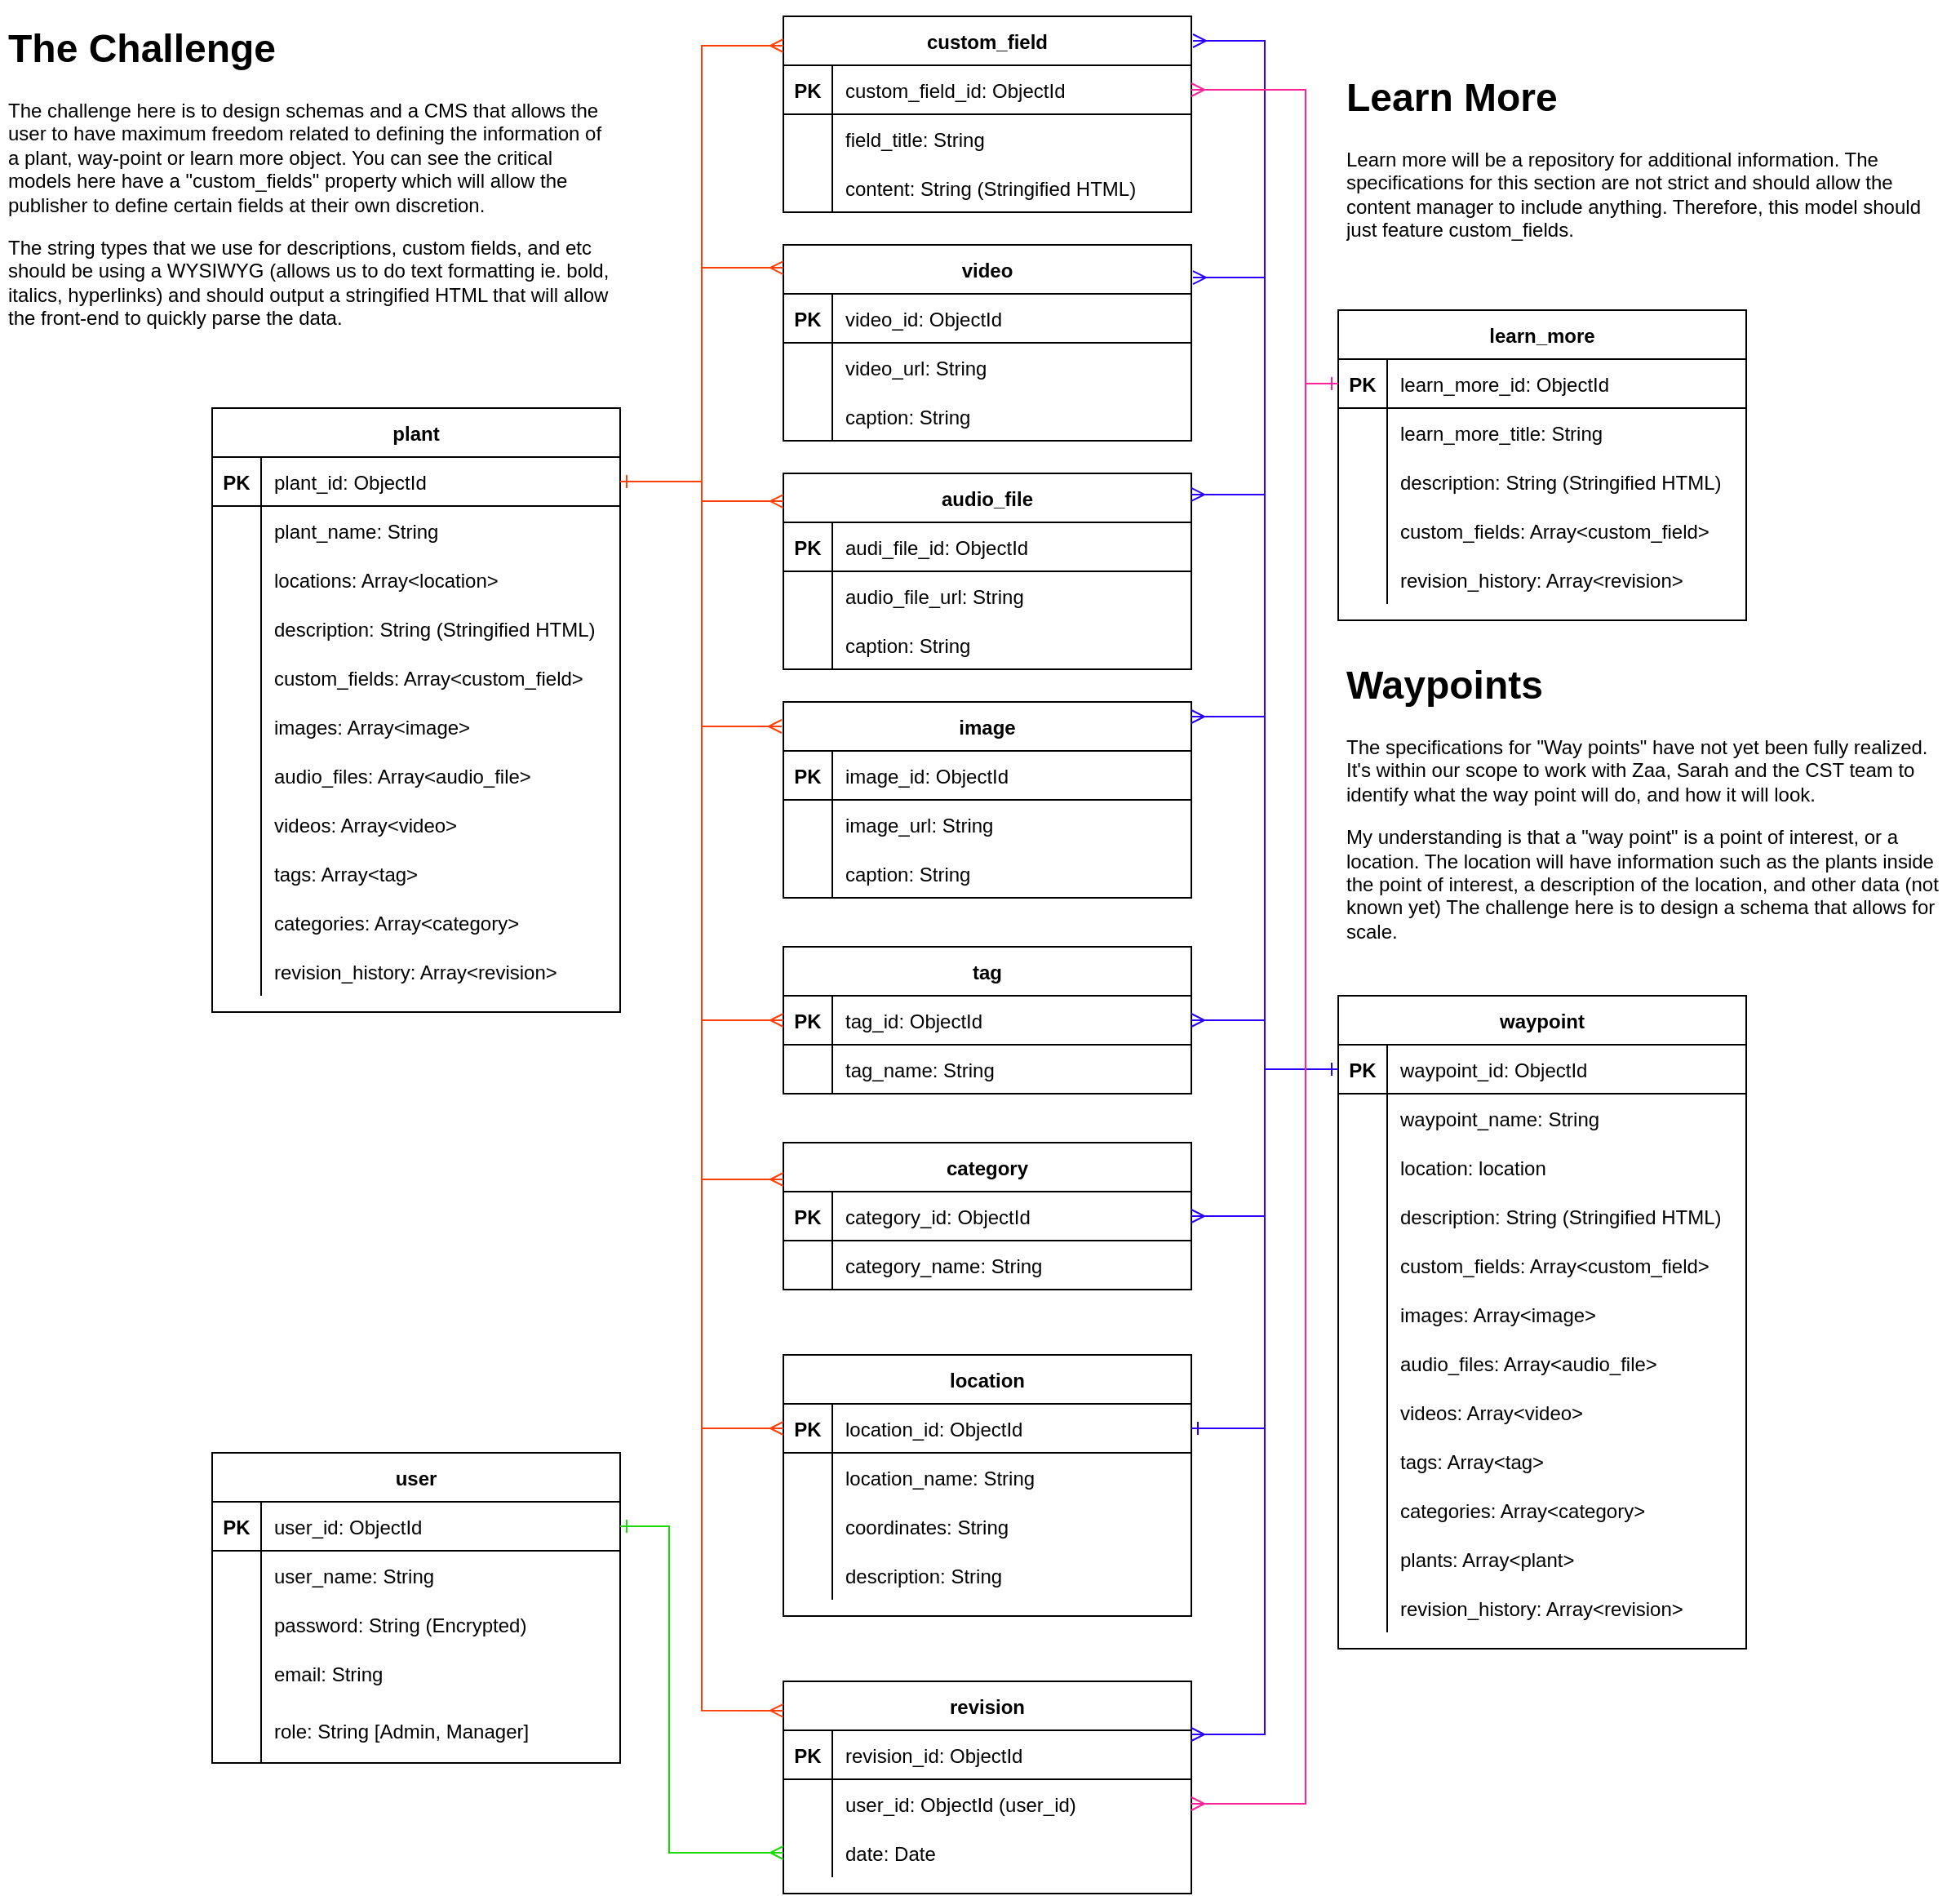 <mxfile version="14.5.3" type="device"><diagram id="R2lEEEUBdFMjLlhIrx00" name="Page-1"><mxGraphModel dx="2196" dy="2409" grid="1" gridSize="10" guides="1" tooltips="1" connect="1" arrows="1" fold="1" page="1" pageScale="1" pageWidth="850" pageHeight="1100" math="0" shadow="0" extFonts="Permanent Marker^https://fonts.googleapis.com/css?family=Permanent+Marker"><root><mxCell id="0"/><mxCell id="1" parent="0"/><mxCell id="C-vyLk0tnHw3VtMMgP7b-23" value="plant" style="shape=table;startSize=30;container=1;collapsible=1;childLayout=tableLayout;fixedRows=1;rowLines=0;fontStyle=1;align=center;resizeLast=1;" parent="1" vertex="1"><mxGeometry x="370" y="80" width="250" height="370" as="geometry"/></mxCell><mxCell id="C-vyLk0tnHw3VtMMgP7b-24" value="" style="shape=partialRectangle;collapsible=0;dropTarget=0;pointerEvents=0;fillColor=none;points=[[0,0.5],[1,0.5]];portConstraint=eastwest;top=0;left=0;right=0;bottom=1;" parent="C-vyLk0tnHw3VtMMgP7b-23" vertex="1"><mxGeometry y="30" width="250" height="30" as="geometry"/></mxCell><mxCell id="C-vyLk0tnHw3VtMMgP7b-25" value="PK" style="shape=partialRectangle;overflow=hidden;connectable=0;fillColor=none;top=0;left=0;bottom=0;right=0;fontStyle=1;" parent="C-vyLk0tnHw3VtMMgP7b-24" vertex="1"><mxGeometry width="30" height="30" as="geometry"/></mxCell><mxCell id="C-vyLk0tnHw3VtMMgP7b-26" value="plant_id: ObjectId" style="shape=partialRectangle;overflow=hidden;connectable=0;fillColor=none;top=0;left=0;bottom=0;right=0;align=left;spacingLeft=6;fontStyle=0;" parent="C-vyLk0tnHw3VtMMgP7b-24" vertex="1"><mxGeometry x="30" width="220" height="30" as="geometry"/></mxCell><mxCell id="C-vyLk0tnHw3VtMMgP7b-27" value="" style="shape=partialRectangle;collapsible=0;dropTarget=0;pointerEvents=0;fillColor=none;points=[[0,0.5],[1,0.5]];portConstraint=eastwest;top=0;left=0;right=0;bottom=0;" parent="C-vyLk0tnHw3VtMMgP7b-23" vertex="1"><mxGeometry y="60" width="250" height="30" as="geometry"/></mxCell><mxCell id="C-vyLk0tnHw3VtMMgP7b-28" value="" style="shape=partialRectangle;overflow=hidden;connectable=0;fillColor=none;top=0;left=0;bottom=0;right=0;" parent="C-vyLk0tnHw3VtMMgP7b-27" vertex="1"><mxGeometry width="30" height="30" as="geometry"/></mxCell><mxCell id="C-vyLk0tnHw3VtMMgP7b-29" value="plant_name: String" style="shape=partialRectangle;overflow=hidden;connectable=0;fillColor=none;top=0;left=0;bottom=0;right=0;align=left;spacingLeft=6;" parent="C-vyLk0tnHw3VtMMgP7b-27" vertex="1"><mxGeometry x="30" width="220" height="30" as="geometry"/></mxCell><mxCell id="nRMLL-V5fSubDmU-MLT4-1" value="" style="shape=partialRectangle;collapsible=0;dropTarget=0;pointerEvents=0;fillColor=none;points=[[0,0.5],[1,0.5]];portConstraint=eastwest;top=0;left=0;right=0;bottom=0;" vertex="1" parent="C-vyLk0tnHw3VtMMgP7b-23"><mxGeometry y="90" width="250" height="30" as="geometry"/></mxCell><mxCell id="nRMLL-V5fSubDmU-MLT4-2" value="" style="shape=partialRectangle;overflow=hidden;connectable=0;fillColor=none;top=0;left=0;bottom=0;right=0;" vertex="1" parent="nRMLL-V5fSubDmU-MLT4-1"><mxGeometry width="30" height="30" as="geometry"/></mxCell><mxCell id="nRMLL-V5fSubDmU-MLT4-3" value="locations: Array&lt;location&gt; " style="shape=partialRectangle;overflow=hidden;connectable=0;fillColor=none;top=0;left=0;bottom=0;right=0;align=left;spacingLeft=6;" vertex="1" parent="nRMLL-V5fSubDmU-MLT4-1"><mxGeometry x="30" width="220" height="30" as="geometry"/></mxCell><mxCell id="nRMLL-V5fSubDmU-MLT4-4" value="" style="shape=partialRectangle;collapsible=0;dropTarget=0;pointerEvents=0;fillColor=none;points=[[0,0.5],[1,0.5]];portConstraint=eastwest;top=0;left=0;right=0;bottom=0;" vertex="1" parent="C-vyLk0tnHw3VtMMgP7b-23"><mxGeometry y="120" width="250" height="30" as="geometry"/></mxCell><mxCell id="nRMLL-V5fSubDmU-MLT4-5" value="" style="shape=partialRectangle;overflow=hidden;connectable=0;fillColor=none;top=0;left=0;bottom=0;right=0;" vertex="1" parent="nRMLL-V5fSubDmU-MLT4-4"><mxGeometry width="30" height="30" as="geometry"/></mxCell><mxCell id="nRMLL-V5fSubDmU-MLT4-6" value="description: String (Stringified HTML)" style="shape=partialRectangle;overflow=hidden;connectable=0;fillColor=none;top=0;left=0;bottom=0;right=0;align=left;spacingLeft=6;" vertex="1" parent="nRMLL-V5fSubDmU-MLT4-4"><mxGeometry x="30" width="220" height="30" as="geometry"/></mxCell><mxCell id="nRMLL-V5fSubDmU-MLT4-7" value="" style="shape=partialRectangle;collapsible=0;dropTarget=0;pointerEvents=0;fillColor=none;points=[[0,0.5],[1,0.5]];portConstraint=eastwest;top=0;left=0;right=0;bottom=0;" vertex="1" parent="C-vyLk0tnHw3VtMMgP7b-23"><mxGeometry y="150" width="250" height="30" as="geometry"/></mxCell><mxCell id="nRMLL-V5fSubDmU-MLT4-8" value="" style="shape=partialRectangle;overflow=hidden;connectable=0;fillColor=none;top=0;left=0;bottom=0;right=0;" vertex="1" parent="nRMLL-V5fSubDmU-MLT4-7"><mxGeometry width="30" height="30" as="geometry"/></mxCell><mxCell id="nRMLL-V5fSubDmU-MLT4-9" value="custom_fields: Array&lt;custom_field&gt;" style="shape=partialRectangle;overflow=hidden;connectable=0;fillColor=none;top=0;left=0;bottom=0;right=0;align=left;spacingLeft=6;" vertex="1" parent="nRMLL-V5fSubDmU-MLT4-7"><mxGeometry x="30" width="220" height="30" as="geometry"/></mxCell><mxCell id="nRMLL-V5fSubDmU-MLT4-10" value="" style="shape=partialRectangle;collapsible=0;dropTarget=0;pointerEvents=0;fillColor=none;points=[[0,0.5],[1,0.5]];portConstraint=eastwest;top=0;left=0;right=0;bottom=0;" vertex="1" parent="C-vyLk0tnHw3VtMMgP7b-23"><mxGeometry y="180" width="250" height="30" as="geometry"/></mxCell><mxCell id="nRMLL-V5fSubDmU-MLT4-11" value="" style="shape=partialRectangle;overflow=hidden;connectable=0;fillColor=none;top=0;left=0;bottom=0;right=0;" vertex="1" parent="nRMLL-V5fSubDmU-MLT4-10"><mxGeometry width="30" height="30" as="geometry"/></mxCell><mxCell id="nRMLL-V5fSubDmU-MLT4-12" value="images: Array&lt;image&gt;" style="shape=partialRectangle;overflow=hidden;connectable=0;fillColor=none;top=0;left=0;bottom=0;right=0;align=left;spacingLeft=6;" vertex="1" parent="nRMLL-V5fSubDmU-MLT4-10"><mxGeometry x="30" width="220" height="30" as="geometry"/></mxCell><mxCell id="nRMLL-V5fSubDmU-MLT4-13" value="" style="shape=partialRectangle;collapsible=0;dropTarget=0;pointerEvents=0;fillColor=none;points=[[0,0.5],[1,0.5]];portConstraint=eastwest;top=0;left=0;right=0;bottom=0;" vertex="1" parent="C-vyLk0tnHw3VtMMgP7b-23"><mxGeometry y="210" width="250" height="30" as="geometry"/></mxCell><mxCell id="nRMLL-V5fSubDmU-MLT4-14" value="" style="shape=partialRectangle;overflow=hidden;connectable=0;fillColor=none;top=0;left=0;bottom=0;right=0;" vertex="1" parent="nRMLL-V5fSubDmU-MLT4-13"><mxGeometry width="30" height="30" as="geometry"/></mxCell><mxCell id="nRMLL-V5fSubDmU-MLT4-15" value="audio_files: Array&lt;audio_file&gt;" style="shape=partialRectangle;overflow=hidden;connectable=0;fillColor=none;top=0;left=0;bottom=0;right=0;align=left;spacingLeft=6;" vertex="1" parent="nRMLL-V5fSubDmU-MLT4-13"><mxGeometry x="30" width="220" height="30" as="geometry"/></mxCell><mxCell id="nRMLL-V5fSubDmU-MLT4-16" value="" style="shape=partialRectangle;collapsible=0;dropTarget=0;pointerEvents=0;fillColor=none;points=[[0,0.5],[1,0.5]];portConstraint=eastwest;top=0;left=0;right=0;bottom=0;" vertex="1" parent="C-vyLk0tnHw3VtMMgP7b-23"><mxGeometry y="240" width="250" height="30" as="geometry"/></mxCell><mxCell id="nRMLL-V5fSubDmU-MLT4-17" value="" style="shape=partialRectangle;overflow=hidden;connectable=0;fillColor=none;top=0;left=0;bottom=0;right=0;" vertex="1" parent="nRMLL-V5fSubDmU-MLT4-16"><mxGeometry width="30" height="30" as="geometry"/></mxCell><mxCell id="nRMLL-V5fSubDmU-MLT4-18" value="videos: Array&lt;video&gt;" style="shape=partialRectangle;overflow=hidden;connectable=0;fillColor=none;top=0;left=0;bottom=0;right=0;align=left;spacingLeft=6;" vertex="1" parent="nRMLL-V5fSubDmU-MLT4-16"><mxGeometry x="30" width="220" height="30" as="geometry"/></mxCell><mxCell id="nRMLL-V5fSubDmU-MLT4-79" value="" style="shape=partialRectangle;collapsible=0;dropTarget=0;pointerEvents=0;fillColor=none;points=[[0,0.5],[1,0.5]];portConstraint=eastwest;top=0;left=0;right=0;bottom=0;" vertex="1" parent="C-vyLk0tnHw3VtMMgP7b-23"><mxGeometry y="270" width="250" height="30" as="geometry"/></mxCell><mxCell id="nRMLL-V5fSubDmU-MLT4-80" value="" style="shape=partialRectangle;overflow=hidden;connectable=0;fillColor=none;top=0;left=0;bottom=0;right=0;" vertex="1" parent="nRMLL-V5fSubDmU-MLT4-79"><mxGeometry width="30" height="30" as="geometry"/></mxCell><mxCell id="nRMLL-V5fSubDmU-MLT4-81" value="tags: Array&lt;tag&gt;" style="shape=partialRectangle;overflow=hidden;connectable=0;fillColor=none;top=0;left=0;bottom=0;right=0;align=left;spacingLeft=6;" vertex="1" parent="nRMLL-V5fSubDmU-MLT4-79"><mxGeometry x="30" width="220" height="30" as="geometry"/></mxCell><mxCell id="nRMLL-V5fSubDmU-MLT4-82" value="" style="shape=partialRectangle;collapsible=0;dropTarget=0;pointerEvents=0;fillColor=none;points=[[0,0.5],[1,0.5]];portConstraint=eastwest;top=0;left=0;right=0;bottom=0;" vertex="1" parent="C-vyLk0tnHw3VtMMgP7b-23"><mxGeometry y="300" width="250" height="30" as="geometry"/></mxCell><mxCell id="nRMLL-V5fSubDmU-MLT4-83" value="" style="shape=partialRectangle;overflow=hidden;connectable=0;fillColor=none;top=0;left=0;bottom=0;right=0;" vertex="1" parent="nRMLL-V5fSubDmU-MLT4-82"><mxGeometry width="30" height="30" as="geometry"/></mxCell><mxCell id="nRMLL-V5fSubDmU-MLT4-84" value="categories: Array&lt;category&gt;" style="shape=partialRectangle;overflow=hidden;connectable=0;fillColor=none;top=0;left=0;bottom=0;right=0;align=left;spacingLeft=6;" vertex="1" parent="nRMLL-V5fSubDmU-MLT4-82"><mxGeometry x="30" width="220" height="30" as="geometry"/></mxCell><mxCell id="nRMLL-V5fSubDmU-MLT4-229" value="" style="shape=partialRectangle;collapsible=0;dropTarget=0;pointerEvents=0;fillColor=none;points=[[0,0.5],[1,0.5]];portConstraint=eastwest;top=0;left=0;right=0;bottom=0;" vertex="1" parent="C-vyLk0tnHw3VtMMgP7b-23"><mxGeometry y="330" width="250" height="30" as="geometry"/></mxCell><mxCell id="nRMLL-V5fSubDmU-MLT4-230" value="" style="shape=partialRectangle;overflow=hidden;connectable=0;fillColor=none;top=0;left=0;bottom=0;right=0;" vertex="1" parent="nRMLL-V5fSubDmU-MLT4-229"><mxGeometry width="30" height="30" as="geometry"/></mxCell><mxCell id="nRMLL-V5fSubDmU-MLT4-231" value="revision_history: Array&lt;revision&gt;" style="shape=partialRectangle;overflow=hidden;connectable=0;fillColor=none;top=0;left=0;bottom=0;right=0;align=left;spacingLeft=6;" vertex="1" parent="nRMLL-V5fSubDmU-MLT4-229"><mxGeometry x="30" width="220" height="30" as="geometry"/></mxCell><mxCell id="nRMLL-V5fSubDmU-MLT4-19" value="custom_field" style="shape=table;startSize=30;container=1;collapsible=1;childLayout=tableLayout;fixedRows=1;rowLines=0;fontStyle=1;align=center;resizeLast=1;" vertex="1" parent="1"><mxGeometry x="720" y="-160" width="250" height="120" as="geometry"/></mxCell><mxCell id="nRMLL-V5fSubDmU-MLT4-20" value="" style="shape=partialRectangle;collapsible=0;dropTarget=0;pointerEvents=0;fillColor=none;points=[[0,0.5],[1,0.5]];portConstraint=eastwest;top=0;left=0;right=0;bottom=1;" vertex="1" parent="nRMLL-V5fSubDmU-MLT4-19"><mxGeometry y="30" width="250" height="30" as="geometry"/></mxCell><mxCell id="nRMLL-V5fSubDmU-MLT4-21" value="PK" style="shape=partialRectangle;overflow=hidden;connectable=0;fillColor=none;top=0;left=0;bottom=0;right=0;fontStyle=1;" vertex="1" parent="nRMLL-V5fSubDmU-MLT4-20"><mxGeometry width="30" height="30" as="geometry"/></mxCell><mxCell id="nRMLL-V5fSubDmU-MLT4-22" value="custom_field_id: ObjectId" style="shape=partialRectangle;overflow=hidden;connectable=0;fillColor=none;top=0;left=0;bottom=0;right=0;align=left;spacingLeft=6;fontStyle=0;" vertex="1" parent="nRMLL-V5fSubDmU-MLT4-20"><mxGeometry x="30" width="220" height="30" as="geometry"/></mxCell><mxCell id="nRMLL-V5fSubDmU-MLT4-23" value="" style="shape=partialRectangle;collapsible=0;dropTarget=0;pointerEvents=0;fillColor=none;points=[[0,0.5],[1,0.5]];portConstraint=eastwest;top=0;left=0;right=0;bottom=0;" vertex="1" parent="nRMLL-V5fSubDmU-MLT4-19"><mxGeometry y="60" width="250" height="30" as="geometry"/></mxCell><mxCell id="nRMLL-V5fSubDmU-MLT4-24" value="" style="shape=partialRectangle;overflow=hidden;connectable=0;fillColor=none;top=0;left=0;bottom=0;right=0;" vertex="1" parent="nRMLL-V5fSubDmU-MLT4-23"><mxGeometry width="30" height="30" as="geometry"/></mxCell><mxCell id="nRMLL-V5fSubDmU-MLT4-25" value="field_title: String" style="shape=partialRectangle;overflow=hidden;connectable=0;fillColor=none;top=0;left=0;bottom=0;right=0;align=left;spacingLeft=6;" vertex="1" parent="nRMLL-V5fSubDmU-MLT4-23"><mxGeometry x="30" width="220" height="30" as="geometry"/></mxCell><mxCell id="nRMLL-V5fSubDmU-MLT4-26" value="" style="shape=partialRectangle;collapsible=0;dropTarget=0;pointerEvents=0;fillColor=none;points=[[0,0.5],[1,0.5]];portConstraint=eastwest;top=0;left=0;right=0;bottom=0;" vertex="1" parent="nRMLL-V5fSubDmU-MLT4-19"><mxGeometry y="90" width="250" height="30" as="geometry"/></mxCell><mxCell id="nRMLL-V5fSubDmU-MLT4-27" value="" style="shape=partialRectangle;overflow=hidden;connectable=0;fillColor=none;top=0;left=0;bottom=0;right=0;" vertex="1" parent="nRMLL-V5fSubDmU-MLT4-26"><mxGeometry width="30" height="30" as="geometry"/></mxCell><mxCell id="nRMLL-V5fSubDmU-MLT4-28" value="content: String (Stringified HTML)" style="shape=partialRectangle;overflow=hidden;connectable=0;fillColor=none;top=0;left=0;bottom=0;right=0;align=left;spacingLeft=6;" vertex="1" parent="nRMLL-V5fSubDmU-MLT4-26"><mxGeometry x="30" width="220" height="30" as="geometry"/></mxCell><mxCell id="nRMLL-V5fSubDmU-MLT4-45" value="image" style="shape=table;startSize=30;container=1;collapsible=1;childLayout=tableLayout;fixedRows=1;rowLines=0;fontStyle=1;align=center;resizeLast=1;" vertex="1" parent="1"><mxGeometry x="720" y="260" width="250" height="120" as="geometry"/></mxCell><mxCell id="nRMLL-V5fSubDmU-MLT4-46" value="" style="shape=partialRectangle;collapsible=0;dropTarget=0;pointerEvents=0;fillColor=none;points=[[0,0.5],[1,0.5]];portConstraint=eastwest;top=0;left=0;right=0;bottom=1;" vertex="1" parent="nRMLL-V5fSubDmU-MLT4-45"><mxGeometry y="30" width="250" height="30" as="geometry"/></mxCell><mxCell id="nRMLL-V5fSubDmU-MLT4-47" value="PK" style="shape=partialRectangle;overflow=hidden;connectable=0;fillColor=none;top=0;left=0;bottom=0;right=0;fontStyle=1;" vertex="1" parent="nRMLL-V5fSubDmU-MLT4-46"><mxGeometry width="30" height="30" as="geometry"/></mxCell><mxCell id="nRMLL-V5fSubDmU-MLT4-48" value="image_id: ObjectId" style="shape=partialRectangle;overflow=hidden;connectable=0;fillColor=none;top=0;left=0;bottom=0;right=0;align=left;spacingLeft=6;fontStyle=0;" vertex="1" parent="nRMLL-V5fSubDmU-MLT4-46"><mxGeometry x="30" width="220" height="30" as="geometry"/></mxCell><mxCell id="nRMLL-V5fSubDmU-MLT4-49" value="" style="shape=partialRectangle;collapsible=0;dropTarget=0;pointerEvents=0;fillColor=none;points=[[0,0.5],[1,0.5]];portConstraint=eastwest;top=0;left=0;right=0;bottom=0;" vertex="1" parent="nRMLL-V5fSubDmU-MLT4-45"><mxGeometry y="60" width="250" height="30" as="geometry"/></mxCell><mxCell id="nRMLL-V5fSubDmU-MLT4-50" value="" style="shape=partialRectangle;overflow=hidden;connectable=0;fillColor=none;top=0;left=0;bottom=0;right=0;" vertex="1" parent="nRMLL-V5fSubDmU-MLT4-49"><mxGeometry width="30" height="30" as="geometry"/></mxCell><mxCell id="nRMLL-V5fSubDmU-MLT4-51" value="image_url: String" style="shape=partialRectangle;overflow=hidden;connectable=0;fillColor=none;top=0;left=0;bottom=0;right=0;align=left;spacingLeft=6;" vertex="1" parent="nRMLL-V5fSubDmU-MLT4-49"><mxGeometry x="30" width="220" height="30" as="geometry"/></mxCell><mxCell id="nRMLL-V5fSubDmU-MLT4-52" value="" style="shape=partialRectangle;collapsible=0;dropTarget=0;pointerEvents=0;fillColor=none;points=[[0,0.5],[1,0.5]];portConstraint=eastwest;top=0;left=0;right=0;bottom=0;" vertex="1" parent="nRMLL-V5fSubDmU-MLT4-45"><mxGeometry y="90" width="250" height="30" as="geometry"/></mxCell><mxCell id="nRMLL-V5fSubDmU-MLT4-53" value="" style="shape=partialRectangle;overflow=hidden;connectable=0;fillColor=none;top=0;left=0;bottom=0;right=0;" vertex="1" parent="nRMLL-V5fSubDmU-MLT4-52"><mxGeometry width="30" height="30" as="geometry"/></mxCell><mxCell id="nRMLL-V5fSubDmU-MLT4-54" value="caption: String" style="shape=partialRectangle;overflow=hidden;connectable=0;fillColor=none;top=0;left=0;bottom=0;right=0;align=left;spacingLeft=6;" vertex="1" parent="nRMLL-V5fSubDmU-MLT4-52"><mxGeometry x="30" width="220" height="30" as="geometry"/></mxCell><mxCell id="nRMLL-V5fSubDmU-MLT4-55" value="audio_file" style="shape=table;startSize=30;container=1;collapsible=1;childLayout=tableLayout;fixedRows=1;rowLines=0;fontStyle=1;align=center;resizeLast=1;" vertex="1" parent="1"><mxGeometry x="720" y="120" width="250" height="120" as="geometry"/></mxCell><mxCell id="nRMLL-V5fSubDmU-MLT4-56" value="" style="shape=partialRectangle;collapsible=0;dropTarget=0;pointerEvents=0;fillColor=none;points=[[0,0.5],[1,0.5]];portConstraint=eastwest;top=0;left=0;right=0;bottom=1;" vertex="1" parent="nRMLL-V5fSubDmU-MLT4-55"><mxGeometry y="30" width="250" height="30" as="geometry"/></mxCell><mxCell id="nRMLL-V5fSubDmU-MLT4-57" value="PK" style="shape=partialRectangle;overflow=hidden;connectable=0;fillColor=none;top=0;left=0;bottom=0;right=0;fontStyle=1;" vertex="1" parent="nRMLL-V5fSubDmU-MLT4-56"><mxGeometry width="30" height="30" as="geometry"/></mxCell><mxCell id="nRMLL-V5fSubDmU-MLT4-58" value="audi_file_id: ObjectId" style="shape=partialRectangle;overflow=hidden;connectable=0;fillColor=none;top=0;left=0;bottom=0;right=0;align=left;spacingLeft=6;fontStyle=0;" vertex="1" parent="nRMLL-V5fSubDmU-MLT4-56"><mxGeometry x="30" width="220" height="30" as="geometry"/></mxCell><mxCell id="nRMLL-V5fSubDmU-MLT4-59" value="" style="shape=partialRectangle;collapsible=0;dropTarget=0;pointerEvents=0;fillColor=none;points=[[0,0.5],[1,0.5]];portConstraint=eastwest;top=0;left=0;right=0;bottom=0;" vertex="1" parent="nRMLL-V5fSubDmU-MLT4-55"><mxGeometry y="60" width="250" height="30" as="geometry"/></mxCell><mxCell id="nRMLL-V5fSubDmU-MLT4-60" value="" style="shape=partialRectangle;overflow=hidden;connectable=0;fillColor=none;top=0;left=0;bottom=0;right=0;" vertex="1" parent="nRMLL-V5fSubDmU-MLT4-59"><mxGeometry width="30" height="30" as="geometry"/></mxCell><mxCell id="nRMLL-V5fSubDmU-MLT4-61" value="audio_file_url: String" style="shape=partialRectangle;overflow=hidden;connectable=0;fillColor=none;top=0;left=0;bottom=0;right=0;align=left;spacingLeft=6;" vertex="1" parent="nRMLL-V5fSubDmU-MLT4-59"><mxGeometry x="30" width="220" height="30" as="geometry"/></mxCell><mxCell id="nRMLL-V5fSubDmU-MLT4-62" value="" style="shape=partialRectangle;collapsible=0;dropTarget=0;pointerEvents=0;fillColor=none;points=[[0,0.5],[1,0.5]];portConstraint=eastwest;top=0;left=0;right=0;bottom=0;" vertex="1" parent="nRMLL-V5fSubDmU-MLT4-55"><mxGeometry y="90" width="250" height="30" as="geometry"/></mxCell><mxCell id="nRMLL-V5fSubDmU-MLT4-63" value="" style="shape=partialRectangle;overflow=hidden;connectable=0;fillColor=none;top=0;left=0;bottom=0;right=0;" vertex="1" parent="nRMLL-V5fSubDmU-MLT4-62"><mxGeometry width="30" height="30" as="geometry"/></mxCell><mxCell id="nRMLL-V5fSubDmU-MLT4-64" value="caption: String" style="shape=partialRectangle;overflow=hidden;connectable=0;fillColor=none;top=0;left=0;bottom=0;right=0;align=left;spacingLeft=6;" vertex="1" parent="nRMLL-V5fSubDmU-MLT4-62"><mxGeometry x="30" width="220" height="30" as="geometry"/></mxCell><mxCell id="nRMLL-V5fSubDmU-MLT4-65" value="video" style="shape=table;startSize=30;container=1;collapsible=1;childLayout=tableLayout;fixedRows=1;rowLines=0;fontStyle=1;align=center;resizeLast=1;" vertex="1" parent="1"><mxGeometry x="720" y="-20" width="250" height="120" as="geometry"/></mxCell><mxCell id="nRMLL-V5fSubDmU-MLT4-66" value="" style="shape=partialRectangle;collapsible=0;dropTarget=0;pointerEvents=0;fillColor=none;points=[[0,0.5],[1,0.5]];portConstraint=eastwest;top=0;left=0;right=0;bottom=1;" vertex="1" parent="nRMLL-V5fSubDmU-MLT4-65"><mxGeometry y="30" width="250" height="30" as="geometry"/></mxCell><mxCell id="nRMLL-V5fSubDmU-MLT4-67" value="PK" style="shape=partialRectangle;overflow=hidden;connectable=0;fillColor=none;top=0;left=0;bottom=0;right=0;fontStyle=1;" vertex="1" parent="nRMLL-V5fSubDmU-MLT4-66"><mxGeometry width="30" height="30" as="geometry"/></mxCell><mxCell id="nRMLL-V5fSubDmU-MLT4-68" value="video_id: ObjectId" style="shape=partialRectangle;overflow=hidden;connectable=0;fillColor=none;top=0;left=0;bottom=0;right=0;align=left;spacingLeft=6;fontStyle=0;" vertex="1" parent="nRMLL-V5fSubDmU-MLT4-66"><mxGeometry x="30" width="220" height="30" as="geometry"/></mxCell><mxCell id="nRMLL-V5fSubDmU-MLT4-69" value="" style="shape=partialRectangle;collapsible=0;dropTarget=0;pointerEvents=0;fillColor=none;points=[[0,0.5],[1,0.5]];portConstraint=eastwest;top=0;left=0;right=0;bottom=0;" vertex="1" parent="nRMLL-V5fSubDmU-MLT4-65"><mxGeometry y="60" width="250" height="30" as="geometry"/></mxCell><mxCell id="nRMLL-V5fSubDmU-MLT4-70" value="" style="shape=partialRectangle;overflow=hidden;connectable=0;fillColor=none;top=0;left=0;bottom=0;right=0;" vertex="1" parent="nRMLL-V5fSubDmU-MLT4-69"><mxGeometry width="30" height="30" as="geometry"/></mxCell><mxCell id="nRMLL-V5fSubDmU-MLT4-71" value="video_url: String" style="shape=partialRectangle;overflow=hidden;connectable=0;fillColor=none;top=0;left=0;bottom=0;right=0;align=left;spacingLeft=6;" vertex="1" parent="nRMLL-V5fSubDmU-MLT4-69"><mxGeometry x="30" width="220" height="30" as="geometry"/></mxCell><mxCell id="nRMLL-V5fSubDmU-MLT4-72" value="" style="shape=partialRectangle;collapsible=0;dropTarget=0;pointerEvents=0;fillColor=none;points=[[0,0.5],[1,0.5]];portConstraint=eastwest;top=0;left=0;right=0;bottom=0;" vertex="1" parent="nRMLL-V5fSubDmU-MLT4-65"><mxGeometry y="90" width="250" height="30" as="geometry"/></mxCell><mxCell id="nRMLL-V5fSubDmU-MLT4-73" value="" style="shape=partialRectangle;overflow=hidden;connectable=0;fillColor=none;top=0;left=0;bottom=0;right=0;" vertex="1" parent="nRMLL-V5fSubDmU-MLT4-72"><mxGeometry width="30" height="30" as="geometry"/></mxCell><mxCell id="nRMLL-V5fSubDmU-MLT4-74" value="caption: String" style="shape=partialRectangle;overflow=hidden;connectable=0;fillColor=none;top=0;left=0;bottom=0;right=0;align=left;spacingLeft=6;" vertex="1" parent="nRMLL-V5fSubDmU-MLT4-72"><mxGeometry x="30" width="220" height="30" as="geometry"/></mxCell><mxCell id="nRMLL-V5fSubDmU-MLT4-75" style="edgeStyle=orthogonalEdgeStyle;rounded=0;orthogonalLoop=1;jettySize=auto;html=1;exitX=1;exitY=0.5;exitDx=0;exitDy=0;entryX=0;entryY=0.15;entryDx=0;entryDy=0;entryPerimeter=0;endArrow=ERmany;endFill=0;strokeColor=#FF3F05;" edge="1" parent="1" source="C-vyLk0tnHw3VtMMgP7b-24" target="nRMLL-V5fSubDmU-MLT4-19"><mxGeometry relative="1" as="geometry"/></mxCell><mxCell id="nRMLL-V5fSubDmU-MLT4-76" style="edgeStyle=orthogonalEdgeStyle;rounded=0;orthogonalLoop=1;jettySize=auto;html=1;exitX=1;exitY=0.5;exitDx=0;exitDy=0;entryX=0;entryY=0.117;entryDx=0;entryDy=0;entryPerimeter=0;endArrow=ERmany;endFill=0;strokeColor=#FF3F05;" edge="1" parent="1" source="C-vyLk0tnHw3VtMMgP7b-24" target="nRMLL-V5fSubDmU-MLT4-65"><mxGeometry relative="1" as="geometry"/></mxCell><mxCell id="nRMLL-V5fSubDmU-MLT4-77" style="edgeStyle=orthogonalEdgeStyle;rounded=0;orthogonalLoop=1;jettySize=auto;html=1;exitX=1;exitY=0.5;exitDx=0;exitDy=0;entryX=0;entryY=0.142;entryDx=0;entryDy=0;entryPerimeter=0;endArrow=ERmany;endFill=0;strokeColor=#FF3F05;" edge="1" parent="1" source="C-vyLk0tnHw3VtMMgP7b-24" target="nRMLL-V5fSubDmU-MLT4-55"><mxGeometry relative="1" as="geometry"/></mxCell><mxCell id="nRMLL-V5fSubDmU-MLT4-78" style="edgeStyle=orthogonalEdgeStyle;rounded=0;orthogonalLoop=1;jettySize=auto;html=1;exitX=1;exitY=0.5;exitDx=0;exitDy=0;entryX=-0.004;entryY=0.125;entryDx=0;entryDy=0;entryPerimeter=0;endArrow=ERmany;endFill=0;strokeColor=#FF3F05;" edge="1" parent="1" source="C-vyLk0tnHw3VtMMgP7b-24" target="nRMLL-V5fSubDmU-MLT4-45"><mxGeometry relative="1" as="geometry"/></mxCell><mxCell id="nRMLL-V5fSubDmU-MLT4-86" value="tag" style="shape=table;startSize=30;container=1;collapsible=1;childLayout=tableLayout;fixedRows=1;rowLines=0;fontStyle=1;align=center;resizeLast=1;" vertex="1" parent="1"><mxGeometry x="720" y="410" width="250" height="90" as="geometry"/></mxCell><mxCell id="nRMLL-V5fSubDmU-MLT4-87" value="" style="shape=partialRectangle;collapsible=0;dropTarget=0;pointerEvents=0;fillColor=none;points=[[0,0.5],[1,0.5]];portConstraint=eastwest;top=0;left=0;right=0;bottom=1;" vertex="1" parent="nRMLL-V5fSubDmU-MLT4-86"><mxGeometry y="30" width="250" height="30" as="geometry"/></mxCell><mxCell id="nRMLL-V5fSubDmU-MLT4-88" value="PK" style="shape=partialRectangle;overflow=hidden;connectable=0;fillColor=none;top=0;left=0;bottom=0;right=0;fontStyle=1;" vertex="1" parent="nRMLL-V5fSubDmU-MLT4-87"><mxGeometry width="30" height="30" as="geometry"/></mxCell><mxCell id="nRMLL-V5fSubDmU-MLT4-89" value="tag_id: ObjectId" style="shape=partialRectangle;overflow=hidden;connectable=0;fillColor=none;top=0;left=0;bottom=0;right=0;align=left;spacingLeft=6;fontStyle=0;" vertex="1" parent="nRMLL-V5fSubDmU-MLT4-87"><mxGeometry x="30" width="220" height="30" as="geometry"/></mxCell><mxCell id="nRMLL-V5fSubDmU-MLT4-90" value="" style="shape=partialRectangle;collapsible=0;dropTarget=0;pointerEvents=0;fillColor=none;points=[[0,0.5],[1,0.5]];portConstraint=eastwest;top=0;left=0;right=0;bottom=0;" vertex="1" parent="nRMLL-V5fSubDmU-MLT4-86"><mxGeometry y="60" width="250" height="30" as="geometry"/></mxCell><mxCell id="nRMLL-V5fSubDmU-MLT4-91" value="" style="shape=partialRectangle;overflow=hidden;connectable=0;fillColor=none;top=0;left=0;bottom=0;right=0;" vertex="1" parent="nRMLL-V5fSubDmU-MLT4-90"><mxGeometry width="30" height="30" as="geometry"/></mxCell><mxCell id="nRMLL-V5fSubDmU-MLT4-92" value="tag_name: String" style="shape=partialRectangle;overflow=hidden;connectable=0;fillColor=none;top=0;left=0;bottom=0;right=0;align=left;spacingLeft=6;" vertex="1" parent="nRMLL-V5fSubDmU-MLT4-90"><mxGeometry x="30" width="220" height="30" as="geometry"/></mxCell><mxCell id="nRMLL-V5fSubDmU-MLT4-96" style="edgeStyle=orthogonalEdgeStyle;rounded=0;orthogonalLoop=1;jettySize=auto;html=1;exitX=1;exitY=0.5;exitDx=0;exitDy=0;entryX=0;entryY=0.5;entryDx=0;entryDy=0;endArrow=ERmany;endFill=0;strokeColor=#FF3F05;" edge="1" parent="1" source="C-vyLk0tnHw3VtMMgP7b-24" target="nRMLL-V5fSubDmU-MLT4-87"><mxGeometry relative="1" as="geometry"/></mxCell><mxCell id="nRMLL-V5fSubDmU-MLT4-97" value="category" style="shape=table;startSize=30;container=1;collapsible=1;childLayout=tableLayout;fixedRows=1;rowLines=0;fontStyle=1;align=center;resizeLast=1;" vertex="1" parent="1"><mxGeometry x="720" y="530" width="250" height="90" as="geometry"/></mxCell><mxCell id="nRMLL-V5fSubDmU-MLT4-98" value="" style="shape=partialRectangle;collapsible=0;dropTarget=0;pointerEvents=0;fillColor=none;points=[[0,0.5],[1,0.5]];portConstraint=eastwest;top=0;left=0;right=0;bottom=1;" vertex="1" parent="nRMLL-V5fSubDmU-MLT4-97"><mxGeometry y="30" width="250" height="30" as="geometry"/></mxCell><mxCell id="nRMLL-V5fSubDmU-MLT4-99" value="PK" style="shape=partialRectangle;overflow=hidden;connectable=0;fillColor=none;top=0;left=0;bottom=0;right=0;fontStyle=1;" vertex="1" parent="nRMLL-V5fSubDmU-MLT4-98"><mxGeometry width="30" height="30" as="geometry"/></mxCell><mxCell id="nRMLL-V5fSubDmU-MLT4-100" value="category_id: ObjectId" style="shape=partialRectangle;overflow=hidden;connectable=0;fillColor=none;top=0;left=0;bottom=0;right=0;align=left;spacingLeft=6;fontStyle=0;" vertex="1" parent="nRMLL-V5fSubDmU-MLT4-98"><mxGeometry x="30" width="220" height="30" as="geometry"/></mxCell><mxCell id="nRMLL-V5fSubDmU-MLT4-101" value="" style="shape=partialRectangle;collapsible=0;dropTarget=0;pointerEvents=0;fillColor=none;points=[[0,0.5],[1,0.5]];portConstraint=eastwest;top=0;left=0;right=0;bottom=0;" vertex="1" parent="nRMLL-V5fSubDmU-MLT4-97"><mxGeometry y="60" width="250" height="30" as="geometry"/></mxCell><mxCell id="nRMLL-V5fSubDmU-MLT4-102" value="" style="shape=partialRectangle;overflow=hidden;connectable=0;fillColor=none;top=0;left=0;bottom=0;right=0;" vertex="1" parent="nRMLL-V5fSubDmU-MLT4-101"><mxGeometry width="30" height="30" as="geometry"/></mxCell><mxCell id="nRMLL-V5fSubDmU-MLT4-103" value="category_name: String" style="shape=partialRectangle;overflow=hidden;connectable=0;fillColor=none;top=0;left=0;bottom=0;right=0;align=left;spacingLeft=6;" vertex="1" parent="nRMLL-V5fSubDmU-MLT4-101"><mxGeometry x="30" width="220" height="30" as="geometry"/></mxCell><mxCell id="nRMLL-V5fSubDmU-MLT4-104" style="edgeStyle=orthogonalEdgeStyle;rounded=0;orthogonalLoop=1;jettySize=auto;html=1;exitX=1;exitY=0.5;exitDx=0;exitDy=0;entryX=0;entryY=0.25;entryDx=0;entryDy=0;endArrow=ERmany;endFill=0;strokeColor=#FF3F05;" edge="1" parent="1" source="C-vyLk0tnHw3VtMMgP7b-24" target="nRMLL-V5fSubDmU-MLT4-97"><mxGeometry relative="1" as="geometry"/></mxCell><mxCell id="nRMLL-V5fSubDmU-MLT4-105" value="waypoint" style="shape=table;startSize=30;container=1;collapsible=1;childLayout=tableLayout;fixedRows=1;rowLines=0;fontStyle=1;align=center;resizeLast=1;" vertex="1" parent="1"><mxGeometry x="1060" y="440" width="250" height="400" as="geometry"/></mxCell><mxCell id="nRMLL-V5fSubDmU-MLT4-106" value="" style="shape=partialRectangle;collapsible=0;dropTarget=0;pointerEvents=0;fillColor=none;points=[[0,0.5],[1,0.5]];portConstraint=eastwest;top=0;left=0;right=0;bottom=1;" vertex="1" parent="nRMLL-V5fSubDmU-MLT4-105"><mxGeometry y="30" width="250" height="30" as="geometry"/></mxCell><mxCell id="nRMLL-V5fSubDmU-MLT4-107" value="PK" style="shape=partialRectangle;overflow=hidden;connectable=0;fillColor=none;top=0;left=0;bottom=0;right=0;fontStyle=1;" vertex="1" parent="nRMLL-V5fSubDmU-MLT4-106"><mxGeometry width="30" height="30" as="geometry"/></mxCell><mxCell id="nRMLL-V5fSubDmU-MLT4-108" value="waypoint_id: ObjectId" style="shape=partialRectangle;overflow=hidden;connectable=0;fillColor=none;top=0;left=0;bottom=0;right=0;align=left;spacingLeft=6;fontStyle=0;" vertex="1" parent="nRMLL-V5fSubDmU-MLT4-106"><mxGeometry x="30" width="220" height="30" as="geometry"/></mxCell><mxCell id="nRMLL-V5fSubDmU-MLT4-109" value="" style="shape=partialRectangle;collapsible=0;dropTarget=0;pointerEvents=0;fillColor=none;points=[[0,0.5],[1,0.5]];portConstraint=eastwest;top=0;left=0;right=0;bottom=0;" vertex="1" parent="nRMLL-V5fSubDmU-MLT4-105"><mxGeometry y="60" width="250" height="30" as="geometry"/></mxCell><mxCell id="nRMLL-V5fSubDmU-MLT4-110" value="" style="shape=partialRectangle;overflow=hidden;connectable=0;fillColor=none;top=0;left=0;bottom=0;right=0;" vertex="1" parent="nRMLL-V5fSubDmU-MLT4-109"><mxGeometry width="30" height="30" as="geometry"/></mxCell><mxCell id="nRMLL-V5fSubDmU-MLT4-111" value="waypoint_name: String" style="shape=partialRectangle;overflow=hidden;connectable=0;fillColor=none;top=0;left=0;bottom=0;right=0;align=left;spacingLeft=6;" vertex="1" parent="nRMLL-V5fSubDmU-MLT4-109"><mxGeometry x="30" width="220" height="30" as="geometry"/></mxCell><mxCell id="nRMLL-V5fSubDmU-MLT4-112" value="" style="shape=partialRectangle;collapsible=0;dropTarget=0;pointerEvents=0;fillColor=none;points=[[0,0.5],[1,0.5]];portConstraint=eastwest;top=0;left=0;right=0;bottom=0;" vertex="1" parent="nRMLL-V5fSubDmU-MLT4-105"><mxGeometry y="90" width="250" height="30" as="geometry"/></mxCell><mxCell id="nRMLL-V5fSubDmU-MLT4-113" value="" style="shape=partialRectangle;overflow=hidden;connectable=0;fillColor=none;top=0;left=0;bottom=0;right=0;" vertex="1" parent="nRMLL-V5fSubDmU-MLT4-112"><mxGeometry width="30" height="30" as="geometry"/></mxCell><mxCell id="nRMLL-V5fSubDmU-MLT4-114" value="location: location " style="shape=partialRectangle;overflow=hidden;connectable=0;fillColor=none;top=0;left=0;bottom=0;right=0;align=left;spacingLeft=6;" vertex="1" parent="nRMLL-V5fSubDmU-MLT4-112"><mxGeometry x="30" width="220" height="30" as="geometry"/></mxCell><mxCell id="nRMLL-V5fSubDmU-MLT4-115" value="" style="shape=partialRectangle;collapsible=0;dropTarget=0;pointerEvents=0;fillColor=none;points=[[0,0.5],[1,0.5]];portConstraint=eastwest;top=0;left=0;right=0;bottom=0;" vertex="1" parent="nRMLL-V5fSubDmU-MLT4-105"><mxGeometry y="120" width="250" height="30" as="geometry"/></mxCell><mxCell id="nRMLL-V5fSubDmU-MLT4-116" value="" style="shape=partialRectangle;overflow=hidden;connectable=0;fillColor=none;top=0;left=0;bottom=0;right=0;" vertex="1" parent="nRMLL-V5fSubDmU-MLT4-115"><mxGeometry width="30" height="30" as="geometry"/></mxCell><mxCell id="nRMLL-V5fSubDmU-MLT4-117" value="description: String (Stringified HTML)" style="shape=partialRectangle;overflow=hidden;connectable=0;fillColor=none;top=0;left=0;bottom=0;right=0;align=left;spacingLeft=6;" vertex="1" parent="nRMLL-V5fSubDmU-MLT4-115"><mxGeometry x="30" width="220" height="30" as="geometry"/></mxCell><mxCell id="nRMLL-V5fSubDmU-MLT4-118" value="" style="shape=partialRectangle;collapsible=0;dropTarget=0;pointerEvents=0;fillColor=none;points=[[0,0.5],[1,0.5]];portConstraint=eastwest;top=0;left=0;right=0;bottom=0;" vertex="1" parent="nRMLL-V5fSubDmU-MLT4-105"><mxGeometry y="150" width="250" height="30" as="geometry"/></mxCell><mxCell id="nRMLL-V5fSubDmU-MLT4-119" value="" style="shape=partialRectangle;overflow=hidden;connectable=0;fillColor=none;top=0;left=0;bottom=0;right=0;" vertex="1" parent="nRMLL-V5fSubDmU-MLT4-118"><mxGeometry width="30" height="30" as="geometry"/></mxCell><mxCell id="nRMLL-V5fSubDmU-MLT4-120" value="custom_fields: Array&lt;custom_field&gt;" style="shape=partialRectangle;overflow=hidden;connectable=0;fillColor=none;top=0;left=0;bottom=0;right=0;align=left;spacingLeft=6;" vertex="1" parent="nRMLL-V5fSubDmU-MLT4-118"><mxGeometry x="30" width="220" height="30" as="geometry"/></mxCell><mxCell id="nRMLL-V5fSubDmU-MLT4-121" value="" style="shape=partialRectangle;collapsible=0;dropTarget=0;pointerEvents=0;fillColor=none;points=[[0,0.5],[1,0.5]];portConstraint=eastwest;top=0;left=0;right=0;bottom=0;" vertex="1" parent="nRMLL-V5fSubDmU-MLT4-105"><mxGeometry y="180" width="250" height="30" as="geometry"/></mxCell><mxCell id="nRMLL-V5fSubDmU-MLT4-122" value="" style="shape=partialRectangle;overflow=hidden;connectable=0;fillColor=none;top=0;left=0;bottom=0;right=0;" vertex="1" parent="nRMLL-V5fSubDmU-MLT4-121"><mxGeometry width="30" height="30" as="geometry"/></mxCell><mxCell id="nRMLL-V5fSubDmU-MLT4-123" value="images: Array&lt;image&gt;" style="shape=partialRectangle;overflow=hidden;connectable=0;fillColor=none;top=0;left=0;bottom=0;right=0;align=left;spacingLeft=6;" vertex="1" parent="nRMLL-V5fSubDmU-MLT4-121"><mxGeometry x="30" width="220" height="30" as="geometry"/></mxCell><mxCell id="nRMLL-V5fSubDmU-MLT4-124" value="" style="shape=partialRectangle;collapsible=0;dropTarget=0;pointerEvents=0;fillColor=none;points=[[0,0.5],[1,0.5]];portConstraint=eastwest;top=0;left=0;right=0;bottom=0;" vertex="1" parent="nRMLL-V5fSubDmU-MLT4-105"><mxGeometry y="210" width="250" height="30" as="geometry"/></mxCell><mxCell id="nRMLL-V5fSubDmU-MLT4-125" value="" style="shape=partialRectangle;overflow=hidden;connectable=0;fillColor=none;top=0;left=0;bottom=0;right=0;" vertex="1" parent="nRMLL-V5fSubDmU-MLT4-124"><mxGeometry width="30" height="30" as="geometry"/></mxCell><mxCell id="nRMLL-V5fSubDmU-MLT4-126" value="audio_files: Array&lt;audio_file&gt;" style="shape=partialRectangle;overflow=hidden;connectable=0;fillColor=none;top=0;left=0;bottom=0;right=0;align=left;spacingLeft=6;" vertex="1" parent="nRMLL-V5fSubDmU-MLT4-124"><mxGeometry x="30" width="220" height="30" as="geometry"/></mxCell><mxCell id="nRMLL-V5fSubDmU-MLT4-127" value="" style="shape=partialRectangle;collapsible=0;dropTarget=0;pointerEvents=0;fillColor=none;points=[[0,0.5],[1,0.5]];portConstraint=eastwest;top=0;left=0;right=0;bottom=0;" vertex="1" parent="nRMLL-V5fSubDmU-MLT4-105"><mxGeometry y="240" width="250" height="30" as="geometry"/></mxCell><mxCell id="nRMLL-V5fSubDmU-MLT4-128" value="" style="shape=partialRectangle;overflow=hidden;connectable=0;fillColor=none;top=0;left=0;bottom=0;right=0;" vertex="1" parent="nRMLL-V5fSubDmU-MLT4-127"><mxGeometry width="30" height="30" as="geometry"/></mxCell><mxCell id="nRMLL-V5fSubDmU-MLT4-129" value="videos: Array&lt;video&gt;" style="shape=partialRectangle;overflow=hidden;connectable=0;fillColor=none;top=0;left=0;bottom=0;right=0;align=left;spacingLeft=6;" vertex="1" parent="nRMLL-V5fSubDmU-MLT4-127"><mxGeometry x="30" width="220" height="30" as="geometry"/></mxCell><mxCell id="nRMLL-V5fSubDmU-MLT4-130" value="" style="shape=partialRectangle;collapsible=0;dropTarget=0;pointerEvents=0;fillColor=none;points=[[0,0.5],[1,0.5]];portConstraint=eastwest;top=0;left=0;right=0;bottom=0;" vertex="1" parent="nRMLL-V5fSubDmU-MLT4-105"><mxGeometry y="270" width="250" height="30" as="geometry"/></mxCell><mxCell id="nRMLL-V5fSubDmU-MLT4-131" value="" style="shape=partialRectangle;overflow=hidden;connectable=0;fillColor=none;top=0;left=0;bottom=0;right=0;" vertex="1" parent="nRMLL-V5fSubDmU-MLT4-130"><mxGeometry width="30" height="30" as="geometry"/></mxCell><mxCell id="nRMLL-V5fSubDmU-MLT4-132" value="tags: Array&lt;tag&gt;" style="shape=partialRectangle;overflow=hidden;connectable=0;fillColor=none;top=0;left=0;bottom=0;right=0;align=left;spacingLeft=6;" vertex="1" parent="nRMLL-V5fSubDmU-MLT4-130"><mxGeometry x="30" width="220" height="30" as="geometry"/></mxCell><mxCell id="nRMLL-V5fSubDmU-MLT4-133" value="" style="shape=partialRectangle;collapsible=0;dropTarget=0;pointerEvents=0;fillColor=none;points=[[0,0.5],[1,0.5]];portConstraint=eastwest;top=0;left=0;right=0;bottom=0;" vertex="1" parent="nRMLL-V5fSubDmU-MLT4-105"><mxGeometry y="300" width="250" height="30" as="geometry"/></mxCell><mxCell id="nRMLL-V5fSubDmU-MLT4-134" value="" style="shape=partialRectangle;overflow=hidden;connectable=0;fillColor=none;top=0;left=0;bottom=0;right=0;" vertex="1" parent="nRMLL-V5fSubDmU-MLT4-133"><mxGeometry width="30" height="30" as="geometry"/></mxCell><mxCell id="nRMLL-V5fSubDmU-MLT4-135" value="categories: Array&lt;category&gt;" style="shape=partialRectangle;overflow=hidden;connectable=0;fillColor=none;top=0;left=0;bottom=0;right=0;align=left;spacingLeft=6;" vertex="1" parent="nRMLL-V5fSubDmU-MLT4-133"><mxGeometry x="30" width="220" height="30" as="geometry"/></mxCell><mxCell id="nRMLL-V5fSubDmU-MLT4-137" value="" style="shape=partialRectangle;collapsible=0;dropTarget=0;pointerEvents=0;fillColor=none;points=[[0,0.5],[1,0.5]];portConstraint=eastwest;top=0;left=0;right=0;bottom=0;" vertex="1" parent="nRMLL-V5fSubDmU-MLT4-105"><mxGeometry y="330" width="250" height="30" as="geometry"/></mxCell><mxCell id="nRMLL-V5fSubDmU-MLT4-138" value="" style="shape=partialRectangle;overflow=hidden;connectable=0;fillColor=none;top=0;left=0;bottom=0;right=0;" vertex="1" parent="nRMLL-V5fSubDmU-MLT4-137"><mxGeometry width="30" height="30" as="geometry"/></mxCell><mxCell id="nRMLL-V5fSubDmU-MLT4-139" value="plants: Array&lt;plant&gt;" style="shape=partialRectangle;overflow=hidden;connectable=0;fillColor=none;top=0;left=0;bottom=0;right=0;align=left;spacingLeft=6;" vertex="1" parent="nRMLL-V5fSubDmU-MLT4-137"><mxGeometry x="30" width="220" height="30" as="geometry"/></mxCell><mxCell id="nRMLL-V5fSubDmU-MLT4-235" value="" style="shape=partialRectangle;collapsible=0;dropTarget=0;pointerEvents=0;fillColor=none;points=[[0,0.5],[1,0.5]];portConstraint=eastwest;top=0;left=0;right=0;bottom=0;" vertex="1" parent="nRMLL-V5fSubDmU-MLT4-105"><mxGeometry y="360" width="250" height="30" as="geometry"/></mxCell><mxCell id="nRMLL-V5fSubDmU-MLT4-236" value="" style="shape=partialRectangle;overflow=hidden;connectable=0;fillColor=none;top=0;left=0;bottom=0;right=0;" vertex="1" parent="nRMLL-V5fSubDmU-MLT4-235"><mxGeometry width="30" height="30" as="geometry"/></mxCell><mxCell id="nRMLL-V5fSubDmU-MLT4-237" value="revision_history: Array&lt;revision&gt;" style="shape=partialRectangle;overflow=hidden;connectable=0;fillColor=none;top=0;left=0;bottom=0;right=0;align=left;spacingLeft=6;" vertex="1" parent="nRMLL-V5fSubDmU-MLT4-235"><mxGeometry x="30" width="220" height="30" as="geometry"/></mxCell><mxCell id="nRMLL-V5fSubDmU-MLT4-136" value="&lt;h1&gt;Waypoints&lt;/h1&gt;&lt;p&gt;The specifications for &quot;Way points&quot; have not yet been fully realized. It's within our scope to work with Zaa, Sarah and the CST team to identify what the way point will do, and how it will look.&lt;/p&gt;&lt;p&gt;My understanding is that a &quot;way point&quot; is a point of interest, or a location. The location will have information such as the plants inside the point of interest, a description of the location, and other data (not known yet) The challenge here is to design a schema that allows for scale.&lt;/p&gt;&lt;p&gt;&lt;br&gt;&lt;/p&gt;" style="text;html=1;strokeColor=none;fillColor=none;spacing=5;spacingTop=-20;whiteSpace=wrap;overflow=hidden;rounded=0;" vertex="1" parent="1"><mxGeometry x="1060" y="230" width="380" height="200" as="geometry"/></mxCell><mxCell id="nRMLL-V5fSubDmU-MLT4-140" value="location" style="shape=table;startSize=30;container=1;collapsible=1;childLayout=tableLayout;fixedRows=1;rowLines=0;fontStyle=1;align=center;resizeLast=1;" vertex="1" parent="1"><mxGeometry x="720" y="660" width="250" height="160" as="geometry"/></mxCell><mxCell id="nRMLL-V5fSubDmU-MLT4-141" value="" style="shape=partialRectangle;collapsible=0;dropTarget=0;pointerEvents=0;fillColor=none;points=[[0,0.5],[1,0.5]];portConstraint=eastwest;top=0;left=0;right=0;bottom=1;" vertex="1" parent="nRMLL-V5fSubDmU-MLT4-140"><mxGeometry y="30" width="250" height="30" as="geometry"/></mxCell><mxCell id="nRMLL-V5fSubDmU-MLT4-142" value="PK" style="shape=partialRectangle;overflow=hidden;connectable=0;fillColor=none;top=0;left=0;bottom=0;right=0;fontStyle=1;" vertex="1" parent="nRMLL-V5fSubDmU-MLT4-141"><mxGeometry width="30" height="30" as="geometry"/></mxCell><mxCell id="nRMLL-V5fSubDmU-MLT4-143" value="location_id: ObjectId" style="shape=partialRectangle;overflow=hidden;connectable=0;fillColor=none;top=0;left=0;bottom=0;right=0;align=left;spacingLeft=6;fontStyle=0;" vertex="1" parent="nRMLL-V5fSubDmU-MLT4-141"><mxGeometry x="30" width="220" height="30" as="geometry"/></mxCell><mxCell id="nRMLL-V5fSubDmU-MLT4-144" value="" style="shape=partialRectangle;collapsible=0;dropTarget=0;pointerEvents=0;fillColor=none;points=[[0,0.5],[1,0.5]];portConstraint=eastwest;top=0;left=0;right=0;bottom=0;" vertex="1" parent="nRMLL-V5fSubDmU-MLT4-140"><mxGeometry y="60" width="250" height="30" as="geometry"/></mxCell><mxCell id="nRMLL-V5fSubDmU-MLT4-145" value="" style="shape=partialRectangle;overflow=hidden;connectable=0;fillColor=none;top=0;left=0;bottom=0;right=0;" vertex="1" parent="nRMLL-V5fSubDmU-MLT4-144"><mxGeometry width="30" height="30" as="geometry"/></mxCell><mxCell id="nRMLL-V5fSubDmU-MLT4-146" value="location_name: String" style="shape=partialRectangle;overflow=hidden;connectable=0;fillColor=none;top=0;left=0;bottom=0;right=0;align=left;spacingLeft=6;" vertex="1" parent="nRMLL-V5fSubDmU-MLT4-144"><mxGeometry x="30" width="220" height="30" as="geometry"/></mxCell><mxCell id="nRMLL-V5fSubDmU-MLT4-147" value="" style="shape=partialRectangle;collapsible=0;dropTarget=0;pointerEvents=0;fillColor=none;points=[[0,0.5],[1,0.5]];portConstraint=eastwest;top=0;left=0;right=0;bottom=0;" vertex="1" parent="nRMLL-V5fSubDmU-MLT4-140"><mxGeometry y="90" width="250" height="30" as="geometry"/></mxCell><mxCell id="nRMLL-V5fSubDmU-MLT4-148" value="" style="shape=partialRectangle;overflow=hidden;connectable=0;fillColor=none;top=0;left=0;bottom=0;right=0;" vertex="1" parent="nRMLL-V5fSubDmU-MLT4-147"><mxGeometry width="30" height="30" as="geometry"/></mxCell><mxCell id="nRMLL-V5fSubDmU-MLT4-149" value="coordinates: String" style="shape=partialRectangle;overflow=hidden;connectable=0;fillColor=none;top=0;left=0;bottom=0;right=0;align=left;spacingLeft=6;" vertex="1" parent="nRMLL-V5fSubDmU-MLT4-147"><mxGeometry x="30" width="220" height="30" as="geometry"/></mxCell><mxCell id="nRMLL-V5fSubDmU-MLT4-150" value="" style="shape=partialRectangle;collapsible=0;dropTarget=0;pointerEvents=0;fillColor=none;points=[[0,0.5],[1,0.5]];portConstraint=eastwest;top=0;left=0;right=0;bottom=0;" vertex="1" parent="nRMLL-V5fSubDmU-MLT4-140"><mxGeometry y="120" width="250" height="30" as="geometry"/></mxCell><mxCell id="nRMLL-V5fSubDmU-MLT4-151" value="" style="shape=partialRectangle;overflow=hidden;connectable=0;fillColor=none;top=0;left=0;bottom=0;right=0;" vertex="1" parent="nRMLL-V5fSubDmU-MLT4-150"><mxGeometry width="30" height="30" as="geometry"/></mxCell><mxCell id="nRMLL-V5fSubDmU-MLT4-152" value="description: String" style="shape=partialRectangle;overflow=hidden;connectable=0;fillColor=none;top=0;left=0;bottom=0;right=0;align=left;spacingLeft=6;" vertex="1" parent="nRMLL-V5fSubDmU-MLT4-150"><mxGeometry x="30" width="220" height="30" as="geometry"/></mxCell><mxCell id="nRMLL-V5fSubDmU-MLT4-153" style="edgeStyle=orthogonalEdgeStyle;rounded=0;orthogonalLoop=1;jettySize=auto;html=1;exitX=1;exitY=0.5;exitDx=0;exitDy=0;entryX=0;entryY=0.5;entryDx=0;entryDy=0;endArrow=ERmany;endFill=0;startArrow=ERone;startFill=0;strokeColor=#FF3F05;" edge="1" parent="1" source="C-vyLk0tnHw3VtMMgP7b-24" target="nRMLL-V5fSubDmU-MLT4-141"><mxGeometry relative="1" as="geometry"/></mxCell><mxCell id="nRMLL-V5fSubDmU-MLT4-154" style="edgeStyle=orthogonalEdgeStyle;rounded=0;orthogonalLoop=1;jettySize=auto;html=1;exitX=0;exitY=0.5;exitDx=0;exitDy=0;entryX=1.004;entryY=0.125;entryDx=0;entryDy=0;entryPerimeter=0;endArrow=ERmany;endFill=0;strokeColor=#2B00FF;" edge="1" parent="1" source="nRMLL-V5fSubDmU-MLT4-106" target="nRMLL-V5fSubDmU-MLT4-19"><mxGeometry relative="1" as="geometry"/></mxCell><mxCell id="nRMLL-V5fSubDmU-MLT4-155" style="edgeStyle=orthogonalEdgeStyle;rounded=0;orthogonalLoop=1;jettySize=auto;html=1;exitX=0;exitY=0.5;exitDx=0;exitDy=0;entryX=1.004;entryY=0.167;entryDx=0;entryDy=0;entryPerimeter=0;endArrow=ERmany;endFill=0;strokeColor=#2B00FF;" edge="1" parent="1" source="nRMLL-V5fSubDmU-MLT4-106" target="nRMLL-V5fSubDmU-MLT4-65"><mxGeometry relative="1" as="geometry"/></mxCell><mxCell id="nRMLL-V5fSubDmU-MLT4-156" style="edgeStyle=orthogonalEdgeStyle;rounded=0;orthogonalLoop=1;jettySize=auto;html=1;exitX=0;exitY=0.5;exitDx=0;exitDy=0;entryX=1;entryY=0.108;entryDx=0;entryDy=0;entryPerimeter=0;endArrow=ERmany;endFill=0;strokeColor=#2B00FF;" edge="1" parent="1" source="nRMLL-V5fSubDmU-MLT4-106" target="nRMLL-V5fSubDmU-MLT4-55"><mxGeometry relative="1" as="geometry"/></mxCell><mxCell id="nRMLL-V5fSubDmU-MLT4-157" style="edgeStyle=orthogonalEdgeStyle;rounded=0;orthogonalLoop=1;jettySize=auto;html=1;exitX=0;exitY=0.5;exitDx=0;exitDy=0;entryX=1;entryY=0.075;entryDx=0;entryDy=0;entryPerimeter=0;endArrow=ERmany;endFill=0;strokeColor=#2B00FF;" edge="1" parent="1" source="nRMLL-V5fSubDmU-MLT4-106" target="nRMLL-V5fSubDmU-MLT4-45"><mxGeometry relative="1" as="geometry"/></mxCell><mxCell id="nRMLL-V5fSubDmU-MLT4-158" style="edgeStyle=orthogonalEdgeStyle;rounded=0;orthogonalLoop=1;jettySize=auto;html=1;exitX=0;exitY=0.5;exitDx=0;exitDy=0;entryX=1;entryY=0.5;entryDx=0;entryDy=0;endArrow=ERmany;endFill=0;strokeColor=#2B00FF;" edge="1" parent="1" source="nRMLL-V5fSubDmU-MLT4-106" target="nRMLL-V5fSubDmU-MLT4-87"><mxGeometry relative="1" as="geometry"/></mxCell><mxCell id="nRMLL-V5fSubDmU-MLT4-159" style="edgeStyle=orthogonalEdgeStyle;rounded=0;orthogonalLoop=1;jettySize=auto;html=1;exitX=0;exitY=0.5;exitDx=0;exitDy=0;entryX=1;entryY=0.5;entryDx=0;entryDy=0;endArrow=ERmany;endFill=0;strokeColor=#2B00FF;" edge="1" parent="1" source="nRMLL-V5fSubDmU-MLT4-106" target="nRMLL-V5fSubDmU-MLT4-98"><mxGeometry relative="1" as="geometry"/></mxCell><mxCell id="nRMLL-V5fSubDmU-MLT4-160" style="edgeStyle=orthogonalEdgeStyle;rounded=0;orthogonalLoop=1;jettySize=auto;html=1;exitX=0;exitY=0.5;exitDx=0;exitDy=0;entryX=1;entryY=0.5;entryDx=0;entryDy=0;endArrow=ERone;endFill=0;startArrow=ERone;startFill=0;strokeColor=#2B00FF;" edge="1" parent="1" source="nRMLL-V5fSubDmU-MLT4-106" target="nRMLL-V5fSubDmU-MLT4-141"><mxGeometry relative="1" as="geometry"/></mxCell><mxCell id="nRMLL-V5fSubDmU-MLT4-161" value="learn_more" style="shape=table;startSize=30;container=1;collapsible=1;childLayout=tableLayout;fixedRows=1;rowLines=0;fontStyle=1;align=center;resizeLast=1;" vertex="1" parent="1"><mxGeometry x="1060" y="20" width="250" height="190" as="geometry"/></mxCell><mxCell id="nRMLL-V5fSubDmU-MLT4-162" value="" style="shape=partialRectangle;collapsible=0;dropTarget=0;pointerEvents=0;fillColor=none;points=[[0,0.5],[1,0.5]];portConstraint=eastwest;top=0;left=0;right=0;bottom=1;" vertex="1" parent="nRMLL-V5fSubDmU-MLT4-161"><mxGeometry y="30" width="250" height="30" as="geometry"/></mxCell><mxCell id="nRMLL-V5fSubDmU-MLT4-163" value="PK" style="shape=partialRectangle;overflow=hidden;connectable=0;fillColor=none;top=0;left=0;bottom=0;right=0;fontStyle=1;" vertex="1" parent="nRMLL-V5fSubDmU-MLT4-162"><mxGeometry width="30" height="30" as="geometry"/></mxCell><mxCell id="nRMLL-V5fSubDmU-MLT4-164" value="learn_more_id: ObjectId" style="shape=partialRectangle;overflow=hidden;connectable=0;fillColor=none;top=0;left=0;bottom=0;right=0;align=left;spacingLeft=6;fontStyle=0;" vertex="1" parent="nRMLL-V5fSubDmU-MLT4-162"><mxGeometry x="30" width="220" height="30" as="geometry"/></mxCell><mxCell id="nRMLL-V5fSubDmU-MLT4-165" value="" style="shape=partialRectangle;collapsible=0;dropTarget=0;pointerEvents=0;fillColor=none;points=[[0,0.5],[1,0.5]];portConstraint=eastwest;top=0;left=0;right=0;bottom=0;" vertex="1" parent="nRMLL-V5fSubDmU-MLT4-161"><mxGeometry y="60" width="250" height="30" as="geometry"/></mxCell><mxCell id="nRMLL-V5fSubDmU-MLT4-166" value="" style="shape=partialRectangle;overflow=hidden;connectable=0;fillColor=none;top=0;left=0;bottom=0;right=0;" vertex="1" parent="nRMLL-V5fSubDmU-MLT4-165"><mxGeometry width="30" height="30" as="geometry"/></mxCell><mxCell id="nRMLL-V5fSubDmU-MLT4-167" value="learn_more_title: String" style="shape=partialRectangle;overflow=hidden;connectable=0;fillColor=none;top=0;left=0;bottom=0;right=0;align=left;spacingLeft=6;" vertex="1" parent="nRMLL-V5fSubDmU-MLT4-165"><mxGeometry x="30" width="220" height="30" as="geometry"/></mxCell><mxCell id="nRMLL-V5fSubDmU-MLT4-171" value="" style="shape=partialRectangle;collapsible=0;dropTarget=0;pointerEvents=0;fillColor=none;points=[[0,0.5],[1,0.5]];portConstraint=eastwest;top=0;left=0;right=0;bottom=0;" vertex="1" parent="nRMLL-V5fSubDmU-MLT4-161"><mxGeometry y="90" width="250" height="30" as="geometry"/></mxCell><mxCell id="nRMLL-V5fSubDmU-MLT4-172" value="" style="shape=partialRectangle;overflow=hidden;connectable=0;fillColor=none;top=0;left=0;bottom=0;right=0;" vertex="1" parent="nRMLL-V5fSubDmU-MLT4-171"><mxGeometry width="30" height="30" as="geometry"/></mxCell><mxCell id="nRMLL-V5fSubDmU-MLT4-173" value="description: String (Stringified HTML)" style="shape=partialRectangle;overflow=hidden;connectable=0;fillColor=none;top=0;left=0;bottom=0;right=0;align=left;spacingLeft=6;" vertex="1" parent="nRMLL-V5fSubDmU-MLT4-171"><mxGeometry x="30" width="220" height="30" as="geometry"/></mxCell><mxCell id="nRMLL-V5fSubDmU-MLT4-174" value="" style="shape=partialRectangle;collapsible=0;dropTarget=0;pointerEvents=0;fillColor=none;points=[[0,0.5],[1,0.5]];portConstraint=eastwest;top=0;left=0;right=0;bottom=0;" vertex="1" parent="nRMLL-V5fSubDmU-MLT4-161"><mxGeometry y="120" width="250" height="30" as="geometry"/></mxCell><mxCell id="nRMLL-V5fSubDmU-MLT4-175" value="" style="shape=partialRectangle;overflow=hidden;connectable=0;fillColor=none;top=0;left=0;bottom=0;right=0;" vertex="1" parent="nRMLL-V5fSubDmU-MLT4-174"><mxGeometry width="30" height="30" as="geometry"/></mxCell><mxCell id="nRMLL-V5fSubDmU-MLT4-176" value="custom_fields: Array&lt;custom_field&gt;" style="shape=partialRectangle;overflow=hidden;connectable=0;fillColor=none;top=0;left=0;bottom=0;right=0;align=left;spacingLeft=6;" vertex="1" parent="nRMLL-V5fSubDmU-MLT4-174"><mxGeometry x="30" width="220" height="30" as="geometry"/></mxCell><mxCell id="nRMLL-V5fSubDmU-MLT4-232" value="" style="shape=partialRectangle;collapsible=0;dropTarget=0;pointerEvents=0;fillColor=none;points=[[0,0.5],[1,0.5]];portConstraint=eastwest;top=0;left=0;right=0;bottom=0;" vertex="1" parent="nRMLL-V5fSubDmU-MLT4-161"><mxGeometry y="150" width="250" height="30" as="geometry"/></mxCell><mxCell id="nRMLL-V5fSubDmU-MLT4-233" value="" style="shape=partialRectangle;overflow=hidden;connectable=0;fillColor=none;top=0;left=0;bottom=0;right=0;" vertex="1" parent="nRMLL-V5fSubDmU-MLT4-232"><mxGeometry width="30" height="30" as="geometry"/></mxCell><mxCell id="nRMLL-V5fSubDmU-MLT4-234" value="revision_history: Array&lt;revision&gt;" style="shape=partialRectangle;overflow=hidden;connectable=0;fillColor=none;top=0;left=0;bottom=0;right=0;align=left;spacingLeft=6;" vertex="1" parent="nRMLL-V5fSubDmU-MLT4-232"><mxGeometry x="30" width="220" height="30" as="geometry"/></mxCell><mxCell id="nRMLL-V5fSubDmU-MLT4-195" value="&lt;h1&gt;Learn More&lt;/h1&gt;&lt;p&gt;Learn more will be a repository for additional information. The specifications for this section are not strict and should allow the content manager to include anything. Therefore, this model should just feature custom_fields.&lt;/p&gt;&lt;p&gt;&lt;br&gt;&lt;/p&gt;" style="text;html=1;strokeColor=none;fillColor=none;spacing=5;spacingTop=-20;whiteSpace=wrap;overflow=hidden;rounded=0;" vertex="1" parent="1"><mxGeometry x="1060" y="-130" width="380" height="110" as="geometry"/></mxCell><mxCell id="nRMLL-V5fSubDmU-MLT4-196" style="edgeStyle=orthogonalEdgeStyle;rounded=0;orthogonalLoop=1;jettySize=auto;html=1;exitX=0;exitY=0.5;exitDx=0;exitDy=0;entryX=1;entryY=0.5;entryDx=0;entryDy=0;startArrow=ERone;startFill=0;endArrow=ERmany;endFill=0;strokeColor=#FF2197;" edge="1" parent="1" source="nRMLL-V5fSubDmU-MLT4-162" target="nRMLL-V5fSubDmU-MLT4-20"><mxGeometry relative="1" as="geometry"><Array as="points"><mxPoint x="1040" y="65"/><mxPoint x="1040" y="-115"/></Array></mxGeometry></mxCell><mxCell id="nRMLL-V5fSubDmU-MLT4-197" value="&lt;h1&gt;The Challenge&lt;/h1&gt;&lt;p&gt;The challenge here is to design schemas and a CMS that allows the user to have maximum freedom related to defining the information of a plant, way-point or learn more object. You can see the critical models here have a &quot;custom_fields&quot; property which will allow the publisher to define certain fields at their own discretion.&lt;/p&gt;&lt;p&gt;The string types that we use for descriptions, custom fields, and etc should be using a WYSIWYG (allows us to do text formatting ie. bold, italics, hyperlinks) and should output a stringified HTML that will allow the front-end to quickly parse the data.&lt;/p&gt;" style="text;html=1;strokeColor=none;fillColor=none;spacing=5;spacingTop=-20;whiteSpace=wrap;overflow=hidden;rounded=0;" vertex="1" parent="1"><mxGeometry x="240" y="-160" width="380" height="200" as="geometry"/></mxCell><mxCell id="nRMLL-V5fSubDmU-MLT4-198" value="user" style="shape=table;startSize=30;container=1;collapsible=1;childLayout=tableLayout;fixedRows=1;rowLines=0;fontStyle=1;align=center;resizeLast=1;" vertex="1" parent="1"><mxGeometry x="370" y="720" width="250" height="190" as="geometry"/></mxCell><mxCell id="nRMLL-V5fSubDmU-MLT4-199" value="" style="shape=partialRectangle;collapsible=0;dropTarget=0;pointerEvents=0;fillColor=none;points=[[0,0.5],[1,0.5]];portConstraint=eastwest;top=0;left=0;right=0;bottom=1;" vertex="1" parent="nRMLL-V5fSubDmU-MLT4-198"><mxGeometry y="30" width="250" height="30" as="geometry"/></mxCell><mxCell id="nRMLL-V5fSubDmU-MLT4-200" value="PK" style="shape=partialRectangle;overflow=hidden;connectable=0;fillColor=none;top=0;left=0;bottom=0;right=0;fontStyle=1;" vertex="1" parent="nRMLL-V5fSubDmU-MLT4-199"><mxGeometry width="30" height="30" as="geometry"/></mxCell><mxCell id="nRMLL-V5fSubDmU-MLT4-201" value="user_id: ObjectId" style="shape=partialRectangle;overflow=hidden;connectable=0;fillColor=none;top=0;left=0;bottom=0;right=0;align=left;spacingLeft=6;fontStyle=0;" vertex="1" parent="nRMLL-V5fSubDmU-MLT4-199"><mxGeometry x="30" width="220" height="30" as="geometry"/></mxCell><mxCell id="nRMLL-V5fSubDmU-MLT4-202" value="" style="shape=partialRectangle;collapsible=0;dropTarget=0;pointerEvents=0;fillColor=none;points=[[0,0.5],[1,0.5]];portConstraint=eastwest;top=0;left=0;right=0;bottom=0;" vertex="1" parent="nRMLL-V5fSubDmU-MLT4-198"><mxGeometry y="60" width="250" height="30" as="geometry"/></mxCell><mxCell id="nRMLL-V5fSubDmU-MLT4-203" value="" style="shape=partialRectangle;overflow=hidden;connectable=0;fillColor=none;top=0;left=0;bottom=0;right=0;" vertex="1" parent="nRMLL-V5fSubDmU-MLT4-202"><mxGeometry width="30" height="30" as="geometry"/></mxCell><mxCell id="nRMLL-V5fSubDmU-MLT4-204" value="user_name: String" style="shape=partialRectangle;overflow=hidden;connectable=0;fillColor=none;top=0;left=0;bottom=0;right=0;align=left;spacingLeft=6;" vertex="1" parent="nRMLL-V5fSubDmU-MLT4-202"><mxGeometry x="30" width="220" height="30" as="geometry"/></mxCell><mxCell id="nRMLL-V5fSubDmU-MLT4-205" value="" style="shape=partialRectangle;collapsible=0;dropTarget=0;pointerEvents=0;fillColor=none;points=[[0,0.5],[1,0.5]];portConstraint=eastwest;top=0;left=0;right=0;bottom=0;" vertex="1" parent="nRMLL-V5fSubDmU-MLT4-198"><mxGeometry y="90" width="250" height="30" as="geometry"/></mxCell><mxCell id="nRMLL-V5fSubDmU-MLT4-206" value="" style="shape=partialRectangle;overflow=hidden;connectable=0;fillColor=none;top=0;left=0;bottom=0;right=0;" vertex="1" parent="nRMLL-V5fSubDmU-MLT4-205"><mxGeometry width="30" height="30" as="geometry"/></mxCell><mxCell id="nRMLL-V5fSubDmU-MLT4-207" value="password: String (Encrypted) " style="shape=partialRectangle;overflow=hidden;connectable=0;fillColor=none;top=0;left=0;bottom=0;right=0;align=left;spacingLeft=6;" vertex="1" parent="nRMLL-V5fSubDmU-MLT4-205"><mxGeometry x="30" width="220" height="30" as="geometry"/></mxCell><mxCell id="nRMLL-V5fSubDmU-MLT4-208" value="" style="shape=partialRectangle;collapsible=0;dropTarget=0;pointerEvents=0;fillColor=none;points=[[0,0.5],[1,0.5]];portConstraint=eastwest;top=0;left=0;right=0;bottom=0;" vertex="1" parent="nRMLL-V5fSubDmU-MLT4-198"><mxGeometry y="120" width="250" height="30" as="geometry"/></mxCell><mxCell id="nRMLL-V5fSubDmU-MLT4-209" value="" style="shape=partialRectangle;overflow=hidden;connectable=0;fillColor=none;top=0;left=0;bottom=0;right=0;" vertex="1" parent="nRMLL-V5fSubDmU-MLT4-208"><mxGeometry width="30" height="30" as="geometry"/></mxCell><mxCell id="nRMLL-V5fSubDmU-MLT4-210" value="email: String" style="shape=partialRectangle;overflow=hidden;connectable=0;fillColor=none;top=0;left=0;bottom=0;right=0;align=left;spacingLeft=6;" vertex="1" parent="nRMLL-V5fSubDmU-MLT4-208"><mxGeometry x="30" width="220" height="30" as="geometry"/></mxCell><mxCell id="nRMLL-V5fSubDmU-MLT4-211" value="" style="shape=partialRectangle;collapsible=0;dropTarget=0;pointerEvents=0;fillColor=none;points=[[0,0.5],[1,0.5]];portConstraint=eastwest;top=0;left=0;right=0;bottom=0;" vertex="1" parent="nRMLL-V5fSubDmU-MLT4-198"><mxGeometry y="150" width="250" height="40" as="geometry"/></mxCell><mxCell id="nRMLL-V5fSubDmU-MLT4-212" value="" style="shape=partialRectangle;overflow=hidden;connectable=0;fillColor=none;top=0;left=0;bottom=0;right=0;" vertex="1" parent="nRMLL-V5fSubDmU-MLT4-211"><mxGeometry width="30" height="40" as="geometry"/></mxCell><mxCell id="nRMLL-V5fSubDmU-MLT4-213" value="role: String [Admin, Manager]" style="shape=partialRectangle;overflow=hidden;connectable=0;fillColor=none;top=0;left=0;bottom=0;right=0;align=left;spacingLeft=6;" vertex="1" parent="nRMLL-V5fSubDmU-MLT4-211"><mxGeometry x="30" width="220" height="40" as="geometry"/></mxCell><mxCell id="nRMLL-V5fSubDmU-MLT4-238" value="revision" style="shape=table;startSize=30;container=1;collapsible=1;childLayout=tableLayout;fixedRows=1;rowLines=0;fontStyle=1;align=center;resizeLast=1;" vertex="1" parent="1"><mxGeometry x="720" y="860" width="250" height="130" as="geometry"/></mxCell><mxCell id="nRMLL-V5fSubDmU-MLT4-239" value="" style="shape=partialRectangle;collapsible=0;dropTarget=0;pointerEvents=0;fillColor=none;points=[[0,0.5],[1,0.5]];portConstraint=eastwest;top=0;left=0;right=0;bottom=1;" vertex="1" parent="nRMLL-V5fSubDmU-MLT4-238"><mxGeometry y="30" width="250" height="30" as="geometry"/></mxCell><mxCell id="nRMLL-V5fSubDmU-MLT4-240" value="PK" style="shape=partialRectangle;overflow=hidden;connectable=0;fillColor=none;top=0;left=0;bottom=0;right=0;fontStyle=1;" vertex="1" parent="nRMLL-V5fSubDmU-MLT4-239"><mxGeometry width="30" height="30" as="geometry"/></mxCell><mxCell id="nRMLL-V5fSubDmU-MLT4-241" value="revision_id: ObjectId" style="shape=partialRectangle;overflow=hidden;connectable=0;fillColor=none;top=0;left=0;bottom=0;right=0;align=left;spacingLeft=6;fontStyle=0;" vertex="1" parent="nRMLL-V5fSubDmU-MLT4-239"><mxGeometry x="30" width="220" height="30" as="geometry"/></mxCell><mxCell id="nRMLL-V5fSubDmU-MLT4-242" value="" style="shape=partialRectangle;collapsible=0;dropTarget=0;pointerEvents=0;fillColor=none;points=[[0,0.5],[1,0.5]];portConstraint=eastwest;top=0;left=0;right=0;bottom=0;" vertex="1" parent="nRMLL-V5fSubDmU-MLT4-238"><mxGeometry y="60" width="250" height="30" as="geometry"/></mxCell><mxCell id="nRMLL-V5fSubDmU-MLT4-243" value="" style="shape=partialRectangle;overflow=hidden;connectable=0;fillColor=none;top=0;left=0;bottom=0;right=0;" vertex="1" parent="nRMLL-V5fSubDmU-MLT4-242"><mxGeometry width="30" height="30" as="geometry"/></mxCell><mxCell id="nRMLL-V5fSubDmU-MLT4-244" value="user_id: ObjectId (user_id)" style="shape=partialRectangle;overflow=hidden;connectable=0;fillColor=none;top=0;left=0;bottom=0;right=0;align=left;spacingLeft=6;" vertex="1" parent="nRMLL-V5fSubDmU-MLT4-242"><mxGeometry x="30" width="220" height="30" as="geometry"/></mxCell><mxCell id="nRMLL-V5fSubDmU-MLT4-245" value="" style="shape=partialRectangle;collapsible=0;dropTarget=0;pointerEvents=0;fillColor=none;points=[[0,0.5],[1,0.5]];portConstraint=eastwest;top=0;left=0;right=0;bottom=0;" vertex="1" parent="nRMLL-V5fSubDmU-MLT4-238"><mxGeometry y="90" width="250" height="30" as="geometry"/></mxCell><mxCell id="nRMLL-V5fSubDmU-MLT4-246" value="" style="shape=partialRectangle;overflow=hidden;connectable=0;fillColor=none;top=0;left=0;bottom=0;right=0;" vertex="1" parent="nRMLL-V5fSubDmU-MLT4-245"><mxGeometry width="30" height="30" as="geometry"/></mxCell><mxCell id="nRMLL-V5fSubDmU-MLT4-247" value="date: Date" style="shape=partialRectangle;overflow=hidden;connectable=0;fillColor=none;top=0;left=0;bottom=0;right=0;align=left;spacingLeft=6;" vertex="1" parent="nRMLL-V5fSubDmU-MLT4-245"><mxGeometry x="30" width="220" height="30" as="geometry"/></mxCell><mxCell id="nRMLL-V5fSubDmU-MLT4-251" style="edgeStyle=orthogonalEdgeStyle;rounded=0;orthogonalLoop=1;jettySize=auto;html=1;exitX=1;exitY=0.5;exitDx=0;exitDy=0;entryX=0;entryY=0.138;entryDx=0;entryDy=0;entryPerimeter=0;startArrow=ERone;startFill=0;endArrow=ERmany;endFill=0;strokeColor=#FF3F05;" edge="1" parent="1" source="C-vyLk0tnHw3VtMMgP7b-24" target="nRMLL-V5fSubDmU-MLT4-238"><mxGeometry relative="1" as="geometry"/></mxCell><mxCell id="nRMLL-V5fSubDmU-MLT4-252" style="edgeStyle=orthogonalEdgeStyle;rounded=0;orthogonalLoop=1;jettySize=auto;html=1;exitX=0;exitY=0.5;exitDx=0;exitDy=0;entryX=1;entryY=0.25;entryDx=0;entryDy=0;startArrow=ERone;startFill=0;endArrow=ERmany;endFill=0;strokeColor=#2B00FF;" edge="1" parent="1" source="nRMLL-V5fSubDmU-MLT4-106" target="nRMLL-V5fSubDmU-MLT4-238"><mxGeometry relative="1" as="geometry"/></mxCell><mxCell id="nRMLL-V5fSubDmU-MLT4-253" style="edgeStyle=orthogonalEdgeStyle;rounded=0;orthogonalLoop=1;jettySize=auto;html=1;exitX=0;exitY=0.5;exitDx=0;exitDy=0;entryX=1;entryY=0.5;entryDx=0;entryDy=0;startArrow=ERone;startFill=0;endArrow=ERmany;endFill=0;strokeColor=#FF2197;" edge="1" parent="1" source="nRMLL-V5fSubDmU-MLT4-162" target="nRMLL-V5fSubDmU-MLT4-242"><mxGeometry relative="1" as="geometry"><Array as="points"><mxPoint x="1040" y="65"/><mxPoint x="1040" y="935"/></Array></mxGeometry></mxCell><mxCell id="nRMLL-V5fSubDmU-MLT4-254" style="edgeStyle=orthogonalEdgeStyle;rounded=0;orthogonalLoop=1;jettySize=auto;html=1;exitX=1;exitY=0.5;exitDx=0;exitDy=0;entryX=0;entryY=0.5;entryDx=0;entryDy=0;startArrow=ERone;startFill=0;endArrow=ERmany;endFill=0;strokeColor=#1AD904;" edge="1" parent="1" source="nRMLL-V5fSubDmU-MLT4-199" target="nRMLL-V5fSubDmU-MLT4-245"><mxGeometry relative="1" as="geometry"><Array as="points"><mxPoint x="650" y="765"/><mxPoint x="650" y="965"/></Array></mxGeometry></mxCell></root></mxGraphModel></diagram></mxfile>